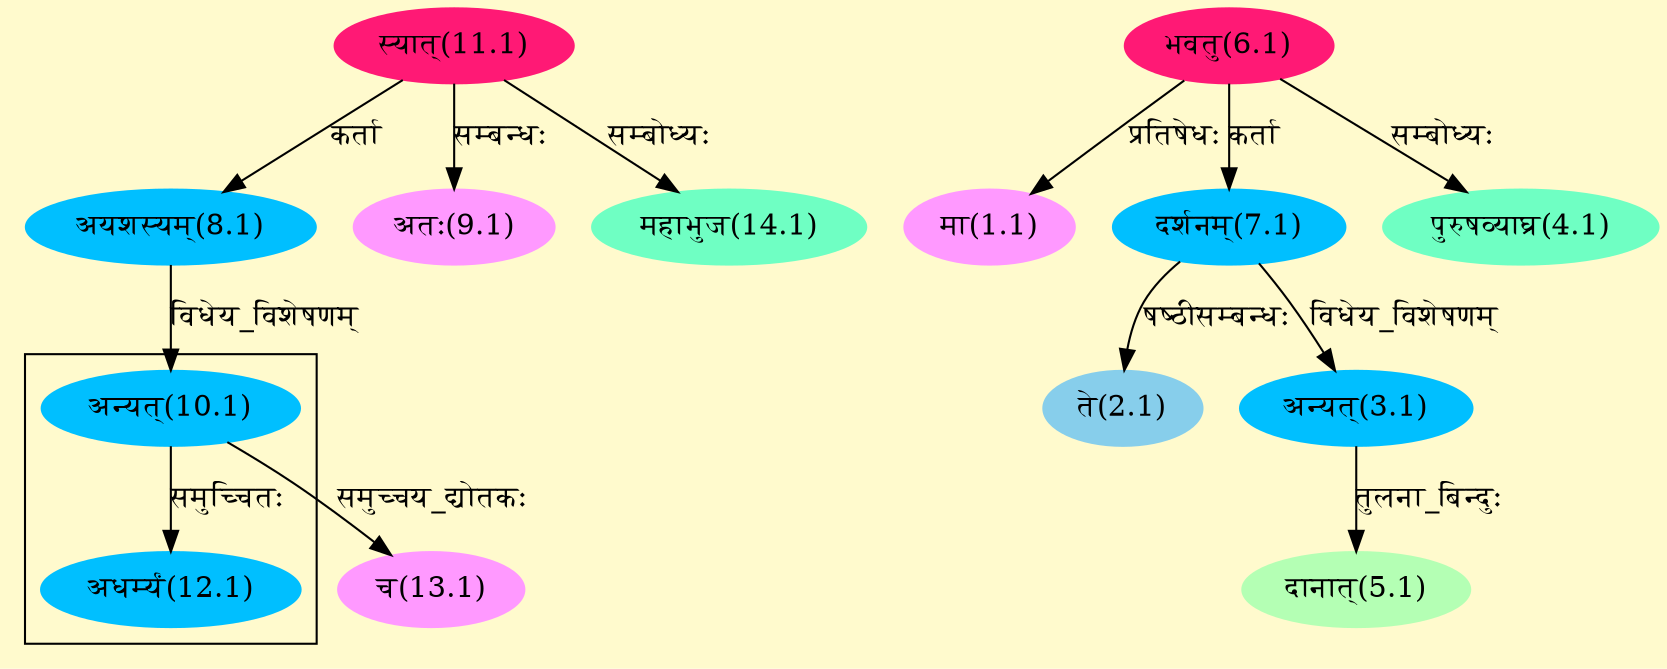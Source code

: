 digraph G{
rankdir=BT;
 compound=true;
 bgcolor="lemonchiffon1";

subgraph cluster_1{
Node12_1 [style=filled, color="#00BFFF" label = "अधर्म्यं(12.1)"]
Node10_1 [style=filled, color="#00BFFF" label = "अन्यत्(10.1)"]

}
Node1_1 [style=filled, color="#FF99FF" label = "मा(1.1)"]
Node6_1 [style=filled, color="#FF1975" label = "भवतु(6.1)"]
Node2_1 [style=filled, color="#87CEEB" label = "ते(2.1)"]
Node7_1 [style=filled, color="#00BFFF" label = "दर्शनम्(7.1)"]
Node3_1 [style=filled, color="#00BFFF" label = "अन्यत्(3.1)"]
Node4_1 [style=filled, color="#6FFFC3" label = "पुरुषव्याघ्र(4.1)"]
Node5_1 [style=filled, color="#B4FFB4" label = "दानात्(5.1)"]
Node8_1 [style=filled, color="#00BFFF" label = "अयशस्यम्(8.1)"]
Node11_1 [style=filled, color="#FF1975" label = "स्यात्(11.1)"]
Node9_1 [style=filled, color="#FF99FF" label = "अतः(9.1)"]
Node10_1 [style=filled, color="#00BFFF" label = "अन्यत्(10.1)"]
Node13_1 [style=filled, color="#FF99FF" label = "च(13.1)"]
Node14_1 [style=filled, color="#6FFFC3" label = "महाभुज(14.1)"]
/* Start of Relations section */

Node1_1 -> Node6_1 [  label="प्रतिषेधः"  dir="back" ]
Node2_1 -> Node7_1 [  label="षष्ठीसम्बन्धः"  dir="back" ]
Node3_1 -> Node7_1 [  label="विधेय_विशेषणम्"  dir="back" ]
Node4_1 -> Node6_1 [  label="सम्बोध्यः"  dir="back" ]
Node5_1 -> Node3_1 [  label="तुलना_बिन्दुः"  dir="back" ]
Node7_1 -> Node6_1 [  label="कर्ता"  dir="back" ]
Node8_1 -> Node11_1 [  label="कर्ता"  dir="back" ]
Node9_1 -> Node11_1 [  label="सम्बन्धः"  dir="back" ]
Node10_1 -> Node8_1 [  label="विधेय_विशेषणम्"  dir="back" ]
Node12_1 -> Node10_1 [  label="समुच्चितः"  dir="back" ]
Node13_1 -> Node10_1 [  label="समुच्चय_द्योतकः"  dir="back" ]
Node14_1 -> Node11_1 [  label="सम्बोध्यः"  dir="back" ]
}
